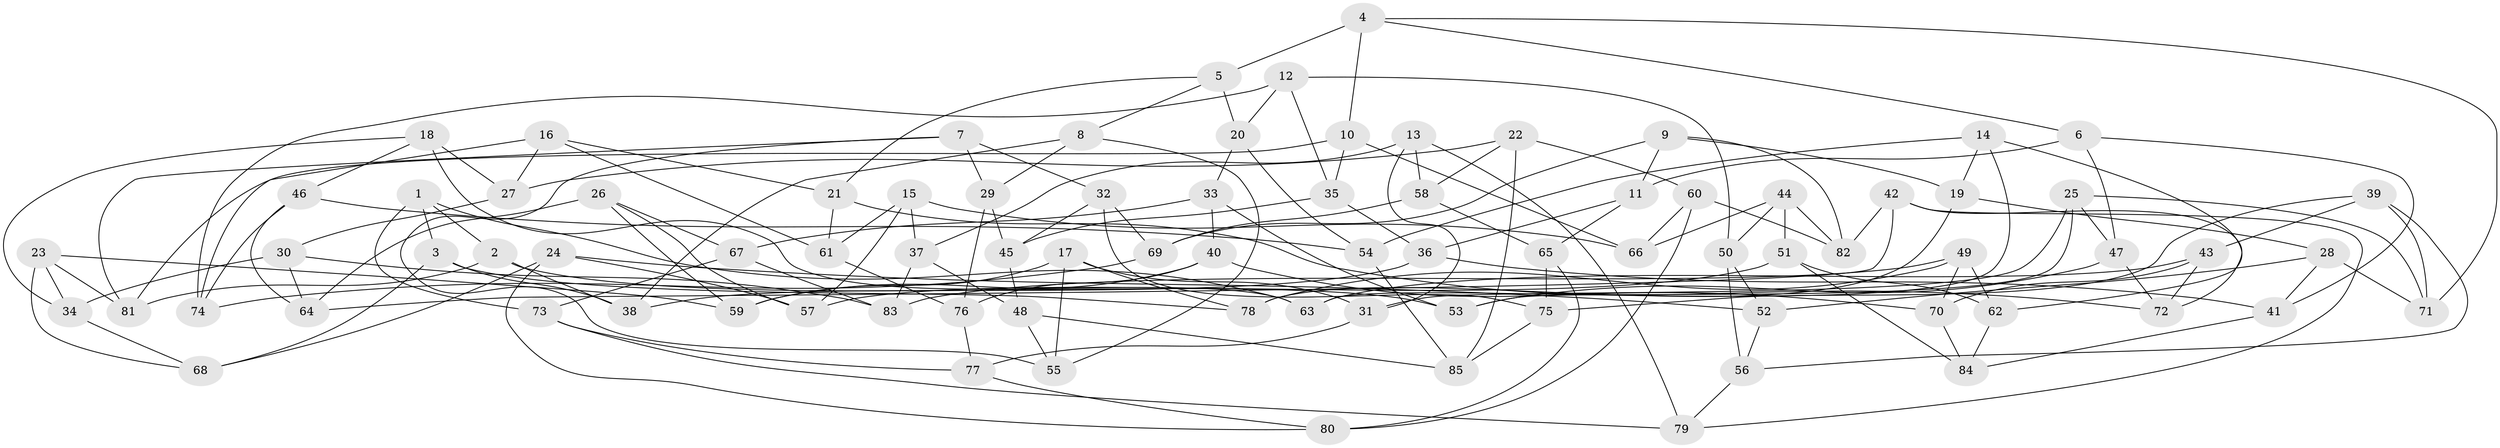 // coarse degree distribution, {6: 0.3559322033898305, 4: 0.5423728813559322, 3: 0.01694915254237288, 5: 0.0847457627118644}
// Generated by graph-tools (version 1.1) at 2025/52/02/27/25 19:52:32]
// undirected, 85 vertices, 170 edges
graph export_dot {
graph [start="1"]
  node [color=gray90,style=filled];
  1;
  2;
  3;
  4;
  5;
  6;
  7;
  8;
  9;
  10;
  11;
  12;
  13;
  14;
  15;
  16;
  17;
  18;
  19;
  20;
  21;
  22;
  23;
  24;
  25;
  26;
  27;
  28;
  29;
  30;
  31;
  32;
  33;
  34;
  35;
  36;
  37;
  38;
  39;
  40;
  41;
  42;
  43;
  44;
  45;
  46;
  47;
  48;
  49;
  50;
  51;
  52;
  53;
  54;
  55;
  56;
  57;
  58;
  59;
  60;
  61;
  62;
  63;
  64;
  65;
  66;
  67;
  68;
  69;
  70;
  71;
  72;
  73;
  74;
  75;
  76;
  77;
  78;
  79;
  80;
  81;
  82;
  83;
  84;
  85;
  1 -- 3;
  1 -- 63;
  1 -- 2;
  1 -- 73;
  2 -- 38;
  2 -- 53;
  2 -- 81;
  3 -- 78;
  3 -- 38;
  3 -- 68;
  4 -- 6;
  4 -- 71;
  4 -- 10;
  4 -- 5;
  5 -- 8;
  5 -- 21;
  5 -- 20;
  6 -- 11;
  6 -- 47;
  6 -- 41;
  7 -- 81;
  7 -- 32;
  7 -- 55;
  7 -- 29;
  8 -- 38;
  8 -- 55;
  8 -- 29;
  9 -- 11;
  9 -- 19;
  9 -- 69;
  9 -- 82;
  10 -- 81;
  10 -- 35;
  10 -- 66;
  11 -- 36;
  11 -- 65;
  12 -- 74;
  12 -- 50;
  12 -- 35;
  12 -- 20;
  13 -- 31;
  13 -- 37;
  13 -- 79;
  13 -- 58;
  14 -- 54;
  14 -- 62;
  14 -- 63;
  14 -- 19;
  15 -- 37;
  15 -- 57;
  15 -- 61;
  15 -- 66;
  16 -- 27;
  16 -- 21;
  16 -- 74;
  16 -- 61;
  17 -- 31;
  17 -- 59;
  17 -- 78;
  17 -- 55;
  18 -- 63;
  18 -- 46;
  18 -- 34;
  18 -- 27;
  19 -- 28;
  19 -- 78;
  20 -- 33;
  20 -- 54;
  21 -- 61;
  21 -- 72;
  22 -- 60;
  22 -- 85;
  22 -- 27;
  22 -- 58;
  23 -- 59;
  23 -- 68;
  23 -- 34;
  23 -- 81;
  24 -- 68;
  24 -- 57;
  24 -- 80;
  24 -- 52;
  25 -- 53;
  25 -- 31;
  25 -- 47;
  25 -- 71;
  26 -- 59;
  26 -- 64;
  26 -- 67;
  26 -- 57;
  27 -- 30;
  28 -- 71;
  28 -- 41;
  28 -- 52;
  29 -- 45;
  29 -- 76;
  30 -- 83;
  30 -- 64;
  30 -- 34;
  31 -- 77;
  32 -- 69;
  32 -- 75;
  32 -- 45;
  33 -- 40;
  33 -- 53;
  33 -- 67;
  34 -- 68;
  35 -- 36;
  35 -- 45;
  36 -- 41;
  36 -- 38;
  37 -- 83;
  37 -- 48;
  39 -- 43;
  39 -- 75;
  39 -- 71;
  39 -- 56;
  40 -- 76;
  40 -- 70;
  40 -- 59;
  41 -- 84;
  42 -- 72;
  42 -- 82;
  42 -- 79;
  42 -- 64;
  43 -- 63;
  43 -- 70;
  43 -- 72;
  44 -- 50;
  44 -- 51;
  44 -- 82;
  44 -- 66;
  45 -- 48;
  46 -- 54;
  46 -- 64;
  46 -- 74;
  47 -- 72;
  47 -- 53;
  48 -- 85;
  48 -- 55;
  49 -- 83;
  49 -- 70;
  49 -- 62;
  49 -- 78;
  50 -- 56;
  50 -- 52;
  51 -- 57;
  51 -- 62;
  51 -- 84;
  52 -- 56;
  54 -- 85;
  56 -- 79;
  58 -- 69;
  58 -- 65;
  60 -- 80;
  60 -- 82;
  60 -- 66;
  61 -- 76;
  62 -- 84;
  65 -- 80;
  65 -- 75;
  67 -- 83;
  67 -- 73;
  69 -- 74;
  70 -- 84;
  73 -- 79;
  73 -- 77;
  75 -- 85;
  76 -- 77;
  77 -- 80;
}

